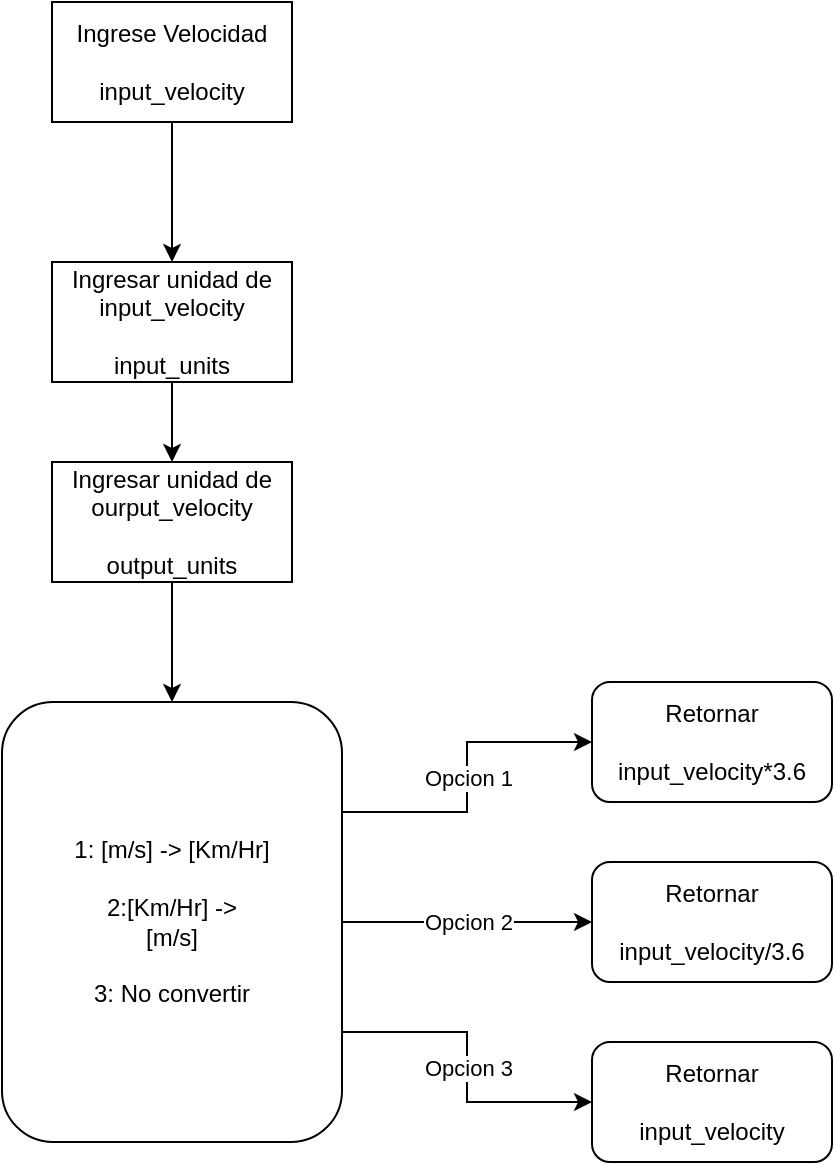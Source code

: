 <mxfile version="16.2.1" type="device"><diagram id="Xt6kflfNAIz4Kt75yKJ3" name="Page-1"><mxGraphModel dx="1654" dy="782" grid="1" gridSize="10" guides="1" tooltips="1" connect="1" arrows="1" fold="1" page="1" pageScale="1" pageWidth="850" pageHeight="1100" math="0" shadow="0"><root><mxCell id="0"/><mxCell id="1" parent="0"/><mxCell id="EjonxrwEIQuEQv37VFis-5" style="edgeStyle=orthogonalEdgeStyle;rounded=0;orthogonalLoop=1;jettySize=auto;html=1;exitX=0.5;exitY=1;exitDx=0;exitDy=0;entryX=0.5;entryY=0;entryDx=0;entryDy=0;" edge="1" parent="1" source="EjonxrwEIQuEQv37VFis-1" target="EjonxrwEIQuEQv37VFis-3"><mxGeometry relative="1" as="geometry"/></mxCell><mxCell id="EjonxrwEIQuEQv37VFis-1" value="Ingrese Velocidad&lt;br&gt;&lt;br&gt;input_velocity" style="rounded=0;whiteSpace=wrap;html=1;" vertex="1" parent="1"><mxGeometry x="180" y="130" width="120" height="60" as="geometry"/></mxCell><mxCell id="EjonxrwEIQuEQv37VFis-12" style="edgeStyle=orthogonalEdgeStyle;rounded=0;orthogonalLoop=1;jettySize=auto;html=1;exitX=0.5;exitY=1;exitDx=0;exitDy=0;" edge="1" parent="1" source="EjonxrwEIQuEQv37VFis-3" target="EjonxrwEIQuEQv37VFis-11"><mxGeometry relative="1" as="geometry"/></mxCell><mxCell id="EjonxrwEIQuEQv37VFis-3" value="Ingresar unidad de input_velocity&lt;br&gt;&lt;br&gt;input_units" style="rounded=0;whiteSpace=wrap;html=1;" vertex="1" parent="1"><mxGeometry x="180" y="260" width="120" height="60" as="geometry"/></mxCell><mxCell id="EjonxrwEIQuEQv37VFis-16" value="Opcion 2" style="edgeStyle=orthogonalEdgeStyle;rounded=0;orthogonalLoop=1;jettySize=auto;html=1;entryX=0;entryY=0.5;entryDx=0;entryDy=0;" edge="1" parent="1" source="EjonxrwEIQuEQv37VFis-4" target="EjonxrwEIQuEQv37VFis-15"><mxGeometry relative="1" as="geometry"><Array as="points"><mxPoint x="425" y="590"/></Array></mxGeometry></mxCell><mxCell id="EjonxrwEIQuEQv37VFis-19" value="Opcion 3" style="edgeStyle=orthogonalEdgeStyle;rounded=0;orthogonalLoop=1;jettySize=auto;html=1;exitX=1;exitY=0.75;exitDx=0;exitDy=0;entryX=0;entryY=0.5;entryDx=0;entryDy=0;" edge="1" parent="1" source="EjonxrwEIQuEQv37VFis-4" target="EjonxrwEIQuEQv37VFis-18"><mxGeometry relative="1" as="geometry"/></mxCell><mxCell id="EjonxrwEIQuEQv37VFis-20" value="Opcion 1" style="edgeStyle=orthogonalEdgeStyle;rounded=0;orthogonalLoop=1;jettySize=auto;html=1;exitX=1;exitY=0.25;exitDx=0;exitDy=0;entryX=0;entryY=0.5;entryDx=0;entryDy=0;" edge="1" parent="1" source="EjonxrwEIQuEQv37VFis-4" target="EjonxrwEIQuEQv37VFis-14"><mxGeometry relative="1" as="geometry"/></mxCell><mxCell id="EjonxrwEIQuEQv37VFis-4" value="1: [m/s] -&amp;gt; [Km/Hr]&lt;br&gt;&lt;br&gt;2:[Km/Hr] -&amp;gt;&lt;br&gt;[m/s]&lt;br&gt;&lt;br&gt;3: No convertir" style="rounded=1;whiteSpace=wrap;html=1;" vertex="1" parent="1"><mxGeometry x="155" y="480" width="170" height="220" as="geometry"/></mxCell><mxCell id="EjonxrwEIQuEQv37VFis-17" style="edgeStyle=orthogonalEdgeStyle;rounded=0;orthogonalLoop=1;jettySize=auto;html=1;exitX=0.5;exitY=1;exitDx=0;exitDy=0;entryX=0.5;entryY=0;entryDx=0;entryDy=0;" edge="1" parent="1" source="EjonxrwEIQuEQv37VFis-11" target="EjonxrwEIQuEQv37VFis-4"><mxGeometry relative="1" as="geometry"/></mxCell><mxCell id="EjonxrwEIQuEQv37VFis-11" value="Ingresar unidad de ourput_velocity&lt;br&gt;&lt;br&gt;output_units" style="rounded=0;whiteSpace=wrap;html=1;" vertex="1" parent="1"><mxGeometry x="180" y="360" width="120" height="60" as="geometry"/></mxCell><mxCell id="EjonxrwEIQuEQv37VFis-14" value="Retornar&lt;br&gt;&lt;br&gt;input_velocity*3.6" style="rounded=1;whiteSpace=wrap;html=1;" vertex="1" parent="1"><mxGeometry x="450" y="470" width="120" height="60" as="geometry"/></mxCell><mxCell id="EjonxrwEIQuEQv37VFis-15" value="Retornar&lt;br&gt;&lt;br&gt;input_velocity/3.6" style="rounded=1;whiteSpace=wrap;html=1;" vertex="1" parent="1"><mxGeometry x="450" y="560" width="120" height="60" as="geometry"/></mxCell><mxCell id="EjonxrwEIQuEQv37VFis-18" value="Retornar&lt;br&gt;&lt;br&gt;input_velocity" style="rounded=1;whiteSpace=wrap;html=1;" vertex="1" parent="1"><mxGeometry x="450" y="650" width="120" height="60" as="geometry"/></mxCell></root></mxGraphModel></diagram></mxfile>
